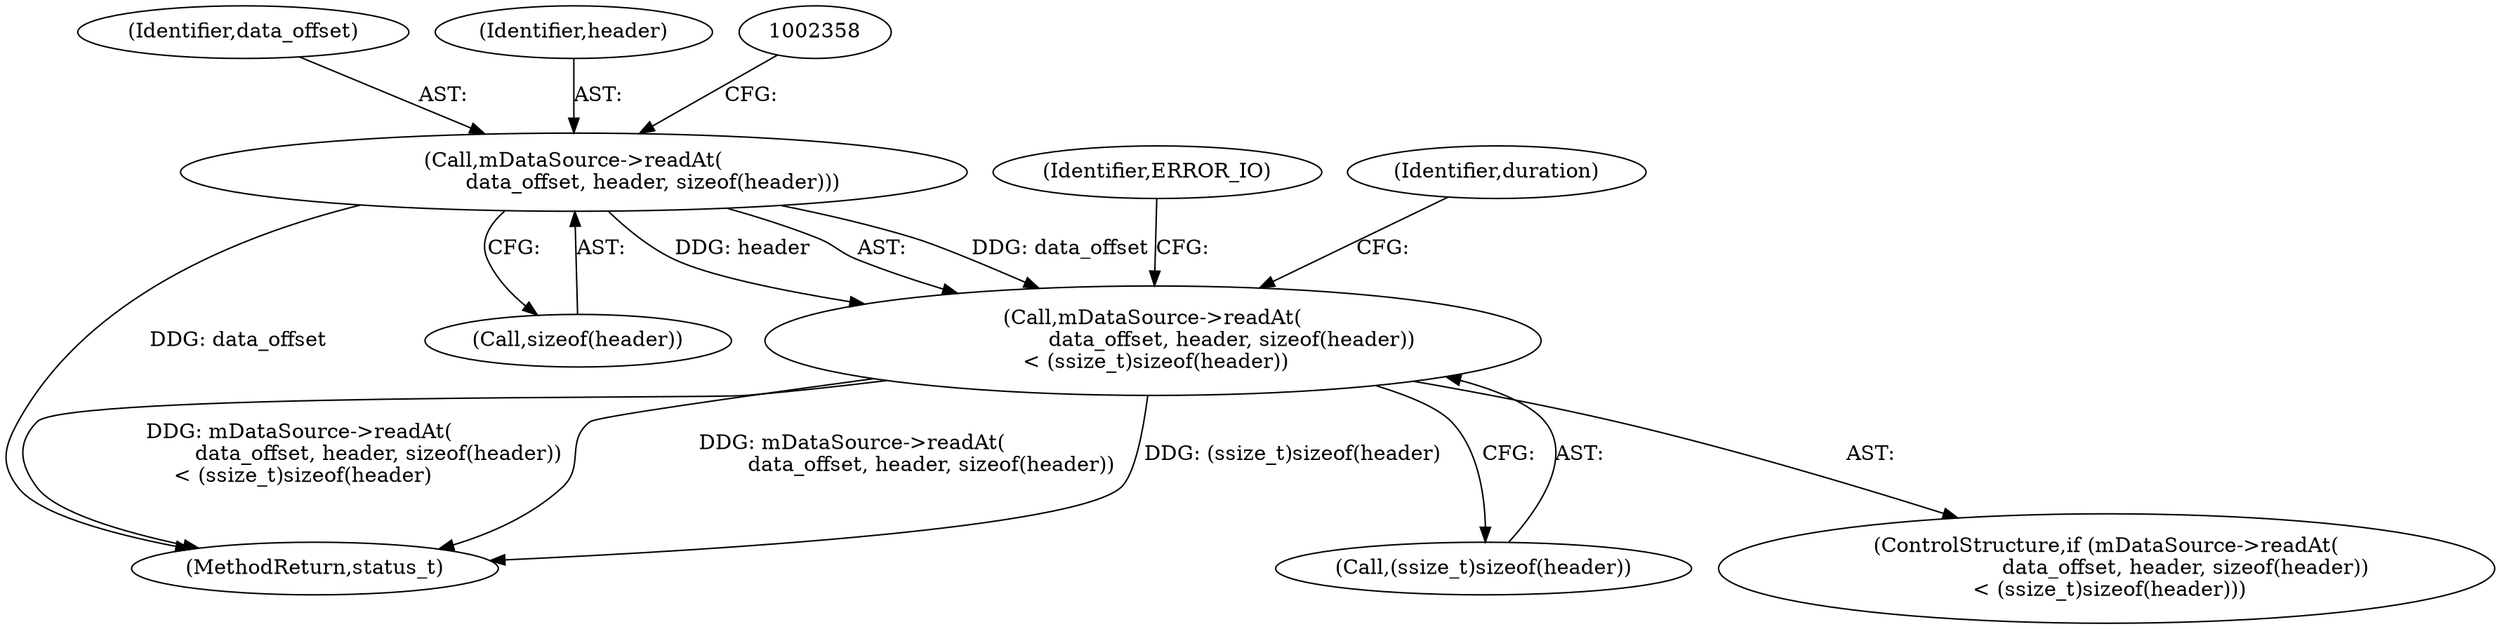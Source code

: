 digraph "0_Android_6fe85f7e15203e48df2cc3e8e1c4bc6ad49dc968@API" {
"1002351" [label="(Call,mDataSource->readAt(\n                        data_offset, header, sizeof(header))\n < (ssize_t)sizeof(header))"];
"1002352" [label="(Call,mDataSource->readAt(\n                        data_offset, header, sizeof(header)))"];
"1002363" [label="(Identifier,ERROR_IO)"];
"1002367" [label="(Identifier,duration)"];
"1002927" [label="(MethodReturn,status_t)"];
"1002353" [label="(Identifier,data_offset)"];
"1002357" [label="(Call,(ssize_t)sizeof(header))"];
"1002355" [label="(Call,sizeof(header))"];
"1002354" [label="(Identifier,header)"];
"1002352" [label="(Call,mDataSource->readAt(\n                        data_offset, header, sizeof(header)))"];
"1002350" [label="(ControlStructure,if (mDataSource->readAt(\n                        data_offset, header, sizeof(header))\n < (ssize_t)sizeof(header)))"];
"1002351" [label="(Call,mDataSource->readAt(\n                        data_offset, header, sizeof(header))\n < (ssize_t)sizeof(header))"];
"1002351" -> "1002350"  [label="AST: "];
"1002351" -> "1002357"  [label="CFG: "];
"1002352" -> "1002351"  [label="AST: "];
"1002357" -> "1002351"  [label="AST: "];
"1002363" -> "1002351"  [label="CFG: "];
"1002367" -> "1002351"  [label="CFG: "];
"1002351" -> "1002927"  [label="DDG: (ssize_t)sizeof(header)"];
"1002351" -> "1002927"  [label="DDG: mDataSource->readAt(\n                        data_offset, header, sizeof(header))\n < (ssize_t)sizeof(header)"];
"1002351" -> "1002927"  [label="DDG: mDataSource->readAt(\n                        data_offset, header, sizeof(header))"];
"1002352" -> "1002351"  [label="DDG: data_offset"];
"1002352" -> "1002351"  [label="DDG: header"];
"1002352" -> "1002355"  [label="CFG: "];
"1002353" -> "1002352"  [label="AST: "];
"1002354" -> "1002352"  [label="AST: "];
"1002355" -> "1002352"  [label="AST: "];
"1002358" -> "1002352"  [label="CFG: "];
"1002352" -> "1002927"  [label="DDG: data_offset"];
}
